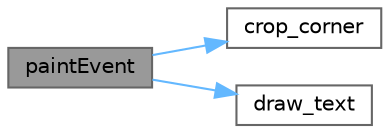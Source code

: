 digraph "paintEvent"
{
 // LATEX_PDF_SIZE
  bgcolor="transparent";
  edge [fontname=Helvetica,fontsize=10,labelfontname=Helvetica,labelfontsize=10];
  node [fontname=Helvetica,fontsize=10,shape=box,height=0.2,width=0.4];
  rankdir="LR";
  Node1 [id="Node000001",label="paintEvent",height=0.2,width=0.4,color="gray40", fillcolor="grey60", style="filled", fontcolor="black",tooltip=" "];
  Node1 -> Node2 [id="edge1_Node000001_Node000002",color="steelblue1",style="solid",tooltip=" "];
  Node2 [id="Node000002",label="crop_corner",height=0.2,width=0.4,color="grey40", fillcolor="white", style="filled",URL="$class_login__form.html#aa2da5013ddbb5b62046ab618db896fab",tooltip=" "];
  Node1 -> Node3 [id="edge2_Node000001_Node000003",color="steelblue1",style="solid",tooltip=" "];
  Node3 [id="Node000003",label="draw_text",height=0.2,width=0.4,color="grey40", fillcolor="white", style="filled",URL="$class_login__form.html#af69de6b382a44a68ff96c18d03e078be",tooltip=" "];
}
